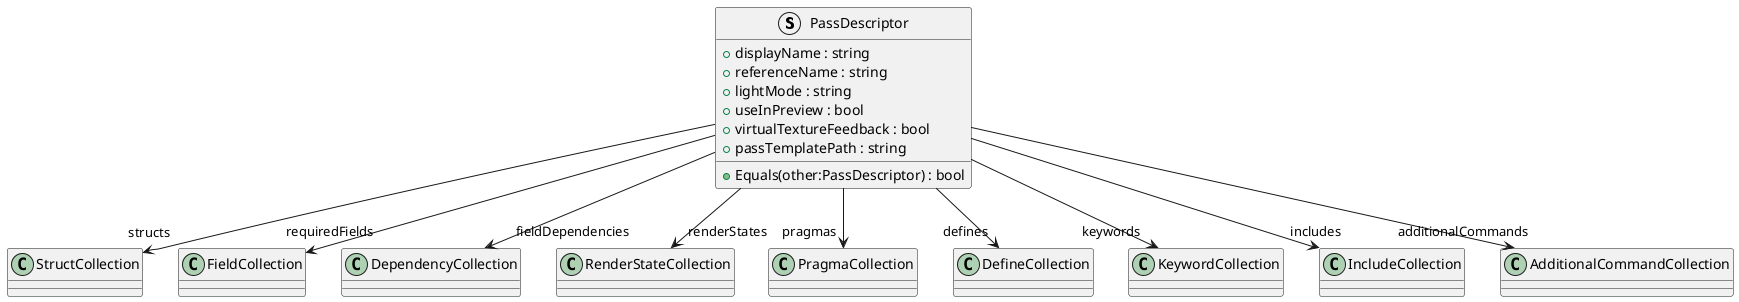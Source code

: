 @startuml
struct PassDescriptor {
    + displayName : string
    + referenceName : string
    + lightMode : string
    + useInPreview : bool
    + virtualTextureFeedback : bool
    + passTemplatePath : string
    + Equals(other:PassDescriptor) : bool
}
PassDescriptor --> "structs" StructCollection
PassDescriptor --> "requiredFields" FieldCollection
PassDescriptor --> "fieldDependencies" DependencyCollection
PassDescriptor --> "renderStates" RenderStateCollection
PassDescriptor --> "pragmas" PragmaCollection
PassDescriptor --> "defines" DefineCollection
PassDescriptor --> "keywords" KeywordCollection
PassDescriptor --> "includes" IncludeCollection
PassDescriptor --> "additionalCommands" AdditionalCommandCollection
@enduml
